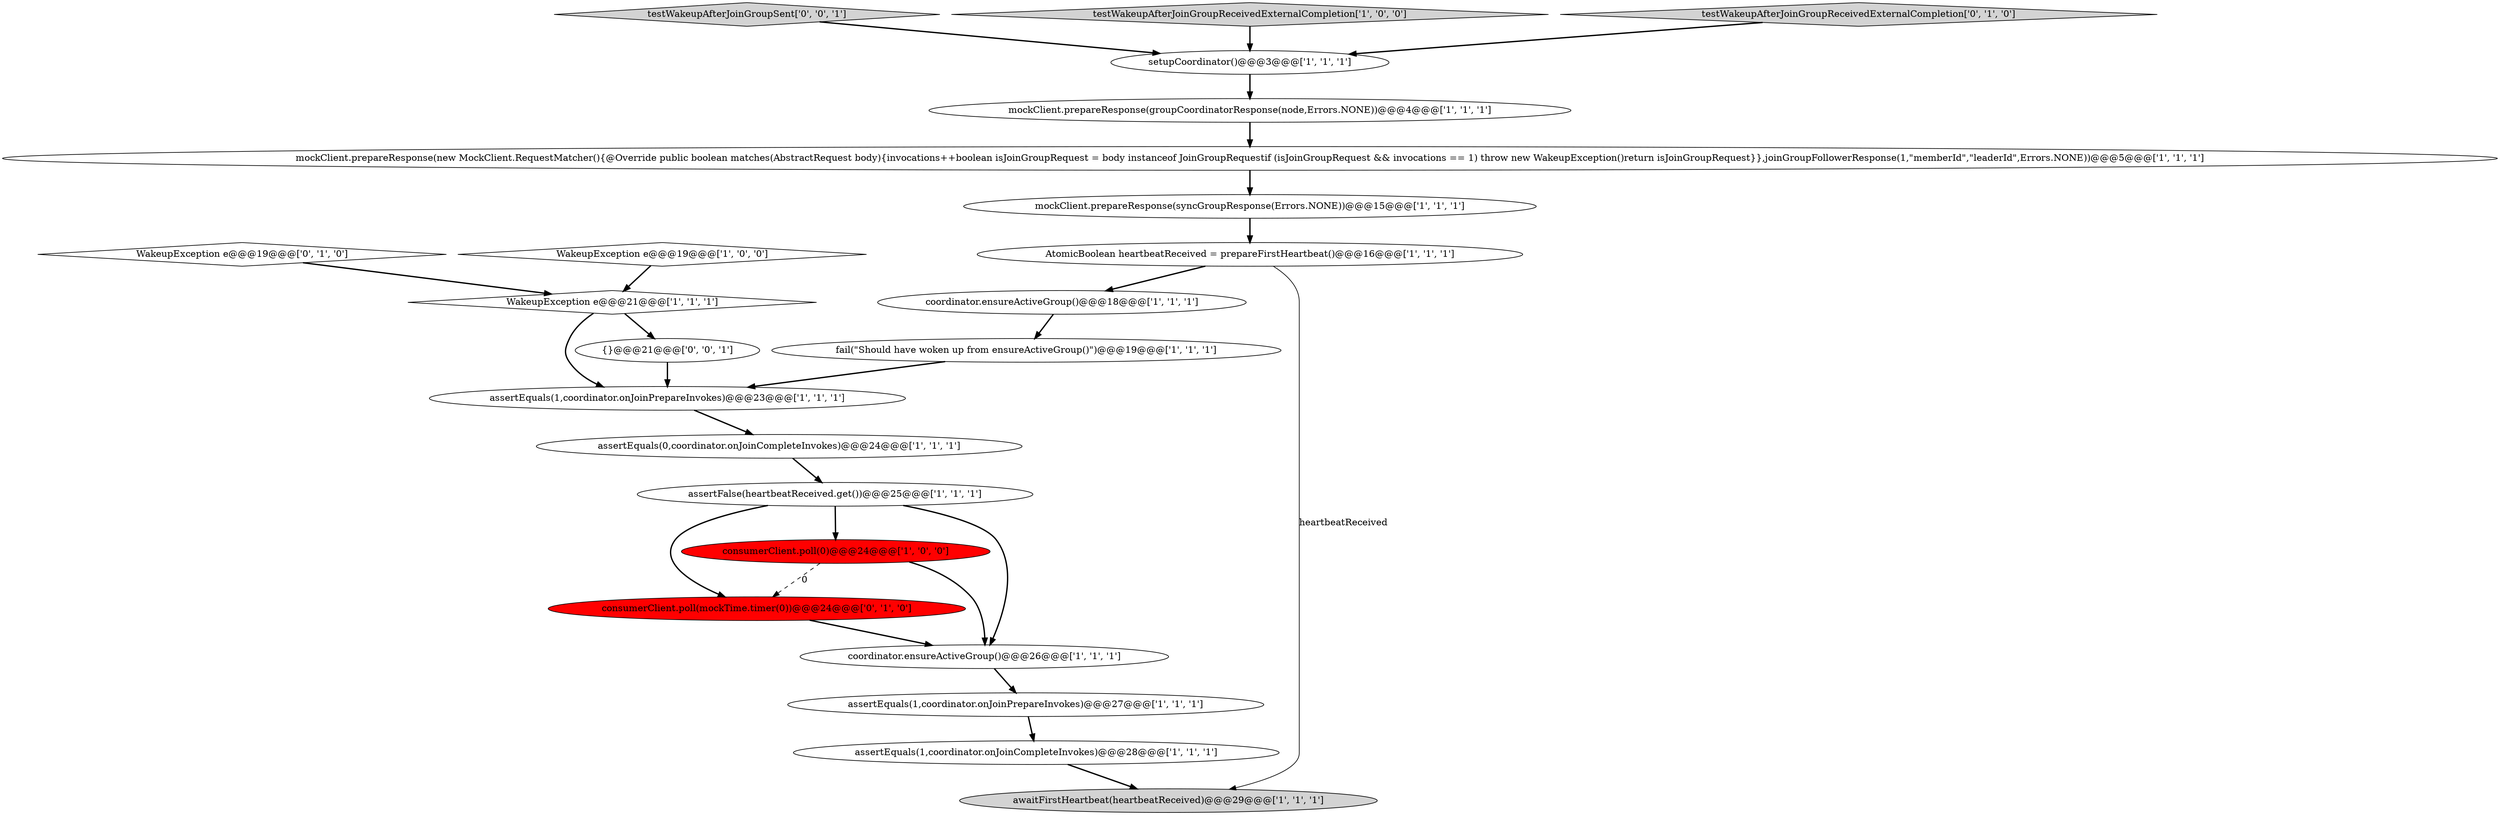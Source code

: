 digraph {
3 [style = filled, label = "mockClient.prepareResponse(new MockClient.RequestMatcher(){@Override public boolean matches(AbstractRequest body){invocations++boolean isJoinGroupRequest = body instanceof JoinGroupRequestif (isJoinGroupRequest && invocations == 1) throw new WakeupException()return isJoinGroupRequest}},joinGroupFollowerResponse(1,\"memberId\",\"leaderId\",Errors.NONE))@@@5@@@['1', '1', '1']", fillcolor = white, shape = ellipse image = "AAA0AAABBB1BBB"];
10 [style = filled, label = "assertEquals(1,coordinator.onJoinCompleteInvokes)@@@28@@@['1', '1', '1']", fillcolor = white, shape = ellipse image = "AAA0AAABBB1BBB"];
11 [style = filled, label = "mockClient.prepareResponse(syncGroupResponse(Errors.NONE))@@@15@@@['1', '1', '1']", fillcolor = white, shape = ellipse image = "AAA0AAABBB1BBB"];
20 [style = filled, label = "WakeupException e@@@19@@@['0', '1', '0']", fillcolor = white, shape = diamond image = "AAA0AAABBB2BBB"];
12 [style = filled, label = "assertEquals(1,coordinator.onJoinPrepareInvokes)@@@27@@@['1', '1', '1']", fillcolor = white, shape = ellipse image = "AAA0AAABBB1BBB"];
2 [style = filled, label = "fail(\"Should have woken up from ensureActiveGroup()\")@@@19@@@['1', '1', '1']", fillcolor = white, shape = ellipse image = "AAA0AAABBB1BBB"];
21 [style = filled, label = "testWakeupAfterJoinGroupSent['0', '0', '1']", fillcolor = lightgray, shape = diamond image = "AAA0AAABBB3BBB"];
7 [style = filled, label = "awaitFirstHeartbeat(heartbeatReceived)@@@29@@@['1', '1', '1']", fillcolor = lightgray, shape = ellipse image = "AAA0AAABBB1BBB"];
22 [style = filled, label = "{}@@@21@@@['0', '0', '1']", fillcolor = white, shape = ellipse image = "AAA0AAABBB3BBB"];
18 [style = filled, label = "consumerClient.poll(mockTime.timer(0))@@@24@@@['0', '1', '0']", fillcolor = red, shape = ellipse image = "AAA1AAABBB2BBB"];
0 [style = filled, label = "assertEquals(0,coordinator.onJoinCompleteInvokes)@@@24@@@['1', '1', '1']", fillcolor = white, shape = ellipse image = "AAA0AAABBB1BBB"];
13 [style = filled, label = "setupCoordinator()@@@3@@@['1', '1', '1']", fillcolor = white, shape = ellipse image = "AAA0AAABBB1BBB"];
4 [style = filled, label = "AtomicBoolean heartbeatReceived = prepareFirstHeartbeat()@@@16@@@['1', '1', '1']", fillcolor = white, shape = ellipse image = "AAA0AAABBB1BBB"];
5 [style = filled, label = "testWakeupAfterJoinGroupReceivedExternalCompletion['1', '0', '0']", fillcolor = lightgray, shape = diamond image = "AAA0AAABBB1BBB"];
19 [style = filled, label = "testWakeupAfterJoinGroupReceivedExternalCompletion['0', '1', '0']", fillcolor = lightgray, shape = diamond image = "AAA0AAABBB2BBB"];
16 [style = filled, label = "assertEquals(1,coordinator.onJoinPrepareInvokes)@@@23@@@['1', '1', '1']", fillcolor = white, shape = ellipse image = "AAA0AAABBB1BBB"];
1 [style = filled, label = "WakeupException e@@@19@@@['1', '0', '0']", fillcolor = white, shape = diamond image = "AAA0AAABBB1BBB"];
6 [style = filled, label = "coordinator.ensureActiveGroup()@@@26@@@['1', '1', '1']", fillcolor = white, shape = ellipse image = "AAA0AAABBB1BBB"];
8 [style = filled, label = "coordinator.ensureActiveGroup()@@@18@@@['1', '1', '1']", fillcolor = white, shape = ellipse image = "AAA0AAABBB1BBB"];
14 [style = filled, label = "consumerClient.poll(0)@@@24@@@['1', '0', '0']", fillcolor = red, shape = ellipse image = "AAA1AAABBB1BBB"];
17 [style = filled, label = "WakeupException e@@@21@@@['1', '1', '1']", fillcolor = white, shape = diamond image = "AAA0AAABBB1BBB"];
15 [style = filled, label = "assertFalse(heartbeatReceived.get())@@@25@@@['1', '1', '1']", fillcolor = white, shape = ellipse image = "AAA0AAABBB1BBB"];
9 [style = filled, label = "mockClient.prepareResponse(groupCoordinatorResponse(node,Errors.NONE))@@@4@@@['1', '1', '1']", fillcolor = white, shape = ellipse image = "AAA0AAABBB1BBB"];
16->0 [style = bold, label=""];
20->17 [style = bold, label=""];
15->14 [style = bold, label=""];
22->16 [style = bold, label=""];
11->4 [style = bold, label=""];
3->11 [style = bold, label=""];
15->6 [style = bold, label=""];
4->7 [style = solid, label="heartbeatReceived"];
17->22 [style = bold, label=""];
10->7 [style = bold, label=""];
15->18 [style = bold, label=""];
0->15 [style = bold, label=""];
1->17 [style = bold, label=""];
2->16 [style = bold, label=""];
12->10 [style = bold, label=""];
19->13 [style = bold, label=""];
8->2 [style = bold, label=""];
18->6 [style = bold, label=""];
5->13 [style = bold, label=""];
9->3 [style = bold, label=""];
4->8 [style = bold, label=""];
13->9 [style = bold, label=""];
14->18 [style = dashed, label="0"];
14->6 [style = bold, label=""];
17->16 [style = bold, label=""];
21->13 [style = bold, label=""];
6->12 [style = bold, label=""];
}
